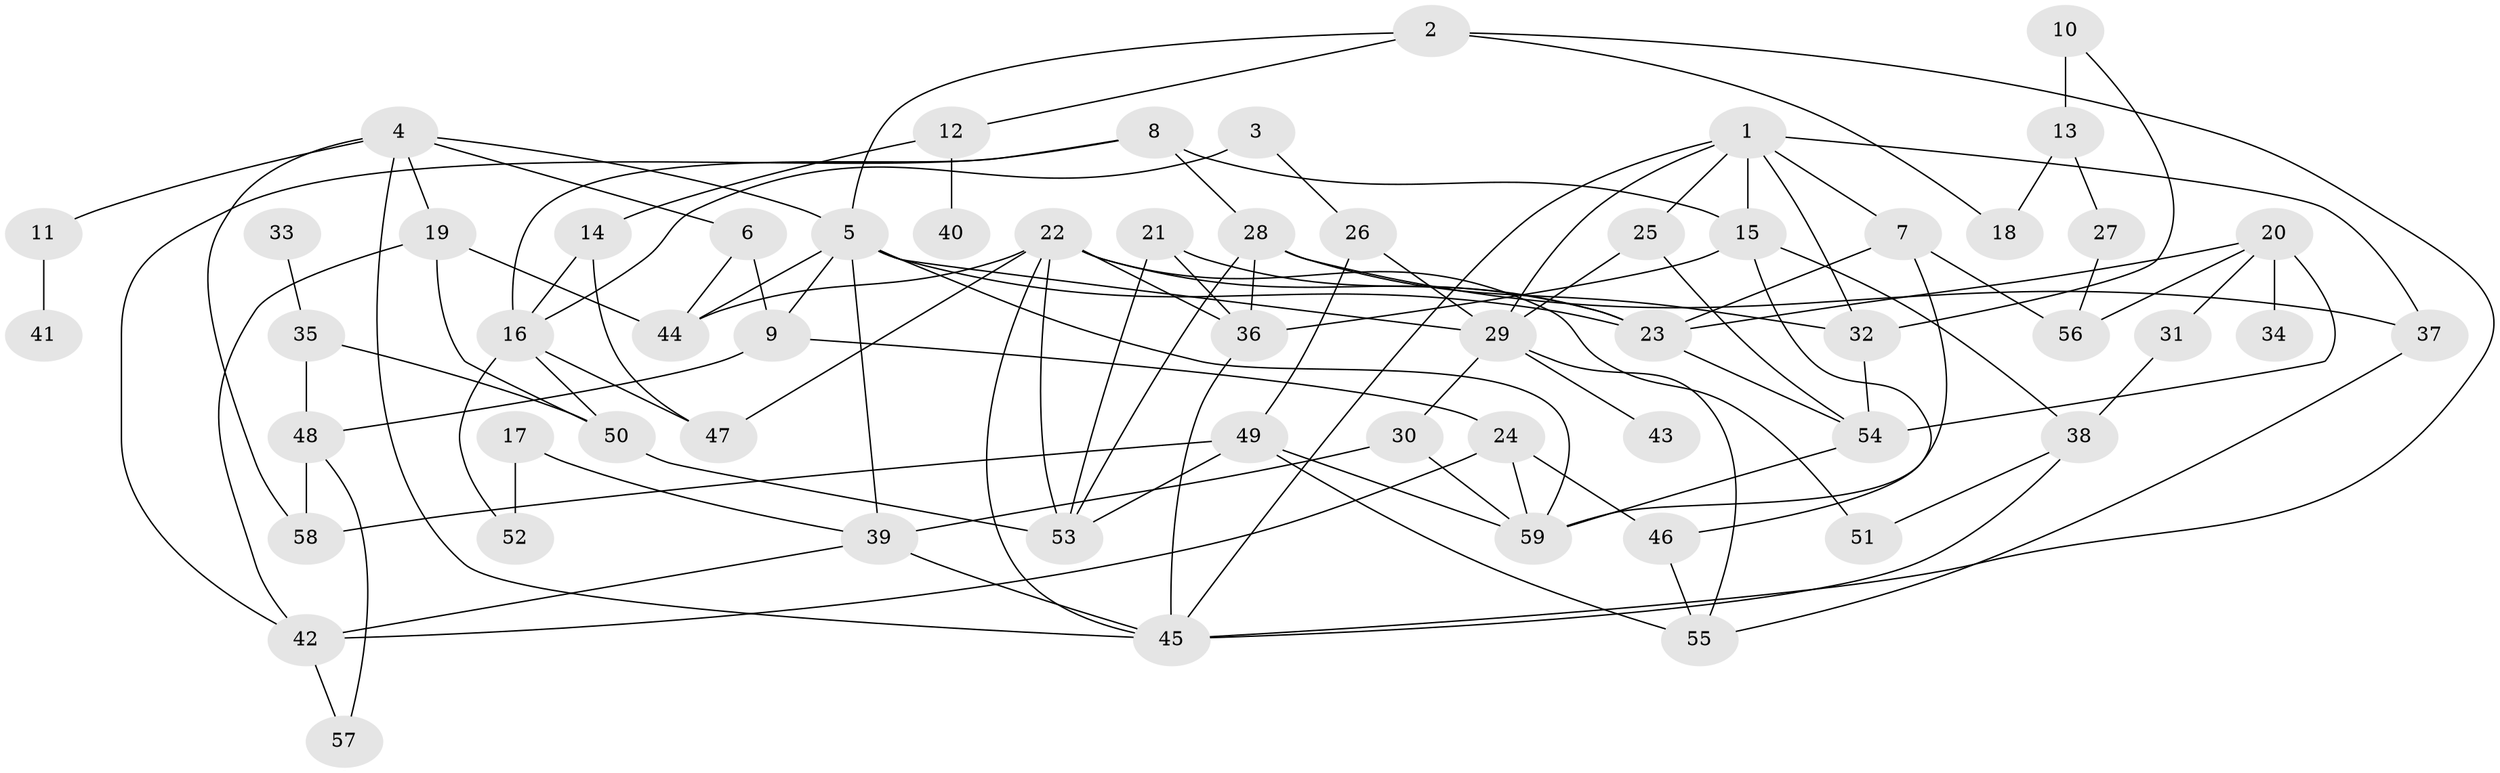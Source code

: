 // original degree distribution, {6: 0.0423728813559322, 5: 0.1271186440677966, 8: 0.00847457627118644, 4: 0.16101694915254236, 3: 0.17796610169491525, 1: 0.211864406779661, 7: 0.00847457627118644, 2: 0.2627118644067797}
// Generated by graph-tools (version 1.1) at 2025/35/03/04/25 23:35:59]
// undirected, 59 vertices, 110 edges
graph export_dot {
  node [color=gray90,style=filled];
  1;
  2;
  3;
  4;
  5;
  6;
  7;
  8;
  9;
  10;
  11;
  12;
  13;
  14;
  15;
  16;
  17;
  18;
  19;
  20;
  21;
  22;
  23;
  24;
  25;
  26;
  27;
  28;
  29;
  30;
  31;
  32;
  33;
  34;
  35;
  36;
  37;
  38;
  39;
  40;
  41;
  42;
  43;
  44;
  45;
  46;
  47;
  48;
  49;
  50;
  51;
  52;
  53;
  54;
  55;
  56;
  57;
  58;
  59;
  1 -- 7 [weight=1.0];
  1 -- 15 [weight=1.0];
  1 -- 25 [weight=1.0];
  1 -- 29 [weight=1.0];
  1 -- 32 [weight=1.0];
  1 -- 37 [weight=1.0];
  1 -- 45 [weight=1.0];
  2 -- 5 [weight=1.0];
  2 -- 12 [weight=1.0];
  2 -- 18 [weight=1.0];
  2 -- 45 [weight=1.0];
  3 -- 16 [weight=1.0];
  3 -- 26 [weight=1.0];
  4 -- 5 [weight=1.0];
  4 -- 6 [weight=1.0];
  4 -- 11 [weight=1.0];
  4 -- 19 [weight=1.0];
  4 -- 45 [weight=1.0];
  4 -- 58 [weight=1.0];
  5 -- 9 [weight=1.0];
  5 -- 23 [weight=1.0];
  5 -- 29 [weight=1.0];
  5 -- 39 [weight=1.0];
  5 -- 44 [weight=1.0];
  5 -- 59 [weight=1.0];
  6 -- 9 [weight=1.0];
  6 -- 44 [weight=1.0];
  7 -- 23 [weight=1.0];
  7 -- 56 [weight=2.0];
  7 -- 59 [weight=1.0];
  8 -- 15 [weight=1.0];
  8 -- 16 [weight=1.0];
  8 -- 28 [weight=1.0];
  8 -- 42 [weight=1.0];
  9 -- 24 [weight=1.0];
  9 -- 48 [weight=1.0];
  10 -- 13 [weight=2.0];
  10 -- 32 [weight=1.0];
  11 -- 41 [weight=1.0];
  12 -- 14 [weight=1.0];
  12 -- 40 [weight=1.0];
  13 -- 18 [weight=1.0];
  13 -- 27 [weight=1.0];
  14 -- 16 [weight=1.0];
  14 -- 47 [weight=1.0];
  15 -- 36 [weight=1.0];
  15 -- 38 [weight=1.0];
  15 -- 46 [weight=1.0];
  16 -- 47 [weight=1.0];
  16 -- 50 [weight=1.0];
  16 -- 52 [weight=1.0];
  17 -- 39 [weight=1.0];
  17 -- 52 [weight=1.0];
  19 -- 42 [weight=1.0];
  19 -- 44 [weight=1.0];
  19 -- 50 [weight=1.0];
  20 -- 23 [weight=1.0];
  20 -- 31 [weight=1.0];
  20 -- 34 [weight=1.0];
  20 -- 54 [weight=1.0];
  20 -- 56 [weight=1.0];
  21 -- 23 [weight=1.0];
  21 -- 36 [weight=1.0];
  21 -- 53 [weight=1.0];
  22 -- 23 [weight=1.0];
  22 -- 36 [weight=1.0];
  22 -- 44 [weight=2.0];
  22 -- 45 [weight=1.0];
  22 -- 47 [weight=1.0];
  22 -- 51 [weight=1.0];
  22 -- 53 [weight=1.0];
  23 -- 54 [weight=1.0];
  24 -- 42 [weight=1.0];
  24 -- 46 [weight=1.0];
  24 -- 59 [weight=1.0];
  25 -- 29 [weight=1.0];
  25 -- 54 [weight=1.0];
  26 -- 29 [weight=1.0];
  26 -- 49 [weight=1.0];
  27 -- 56 [weight=1.0];
  28 -- 32 [weight=1.0];
  28 -- 36 [weight=1.0];
  28 -- 37 [weight=1.0];
  28 -- 53 [weight=1.0];
  29 -- 30 [weight=1.0];
  29 -- 43 [weight=1.0];
  29 -- 55 [weight=1.0];
  30 -- 39 [weight=1.0];
  30 -- 59 [weight=1.0];
  31 -- 38 [weight=1.0];
  32 -- 54 [weight=1.0];
  33 -- 35 [weight=1.0];
  35 -- 48 [weight=1.0];
  35 -- 50 [weight=2.0];
  36 -- 45 [weight=1.0];
  37 -- 55 [weight=1.0];
  38 -- 45 [weight=1.0];
  38 -- 51 [weight=1.0];
  39 -- 42 [weight=1.0];
  39 -- 45 [weight=1.0];
  42 -- 57 [weight=1.0];
  46 -- 55 [weight=1.0];
  48 -- 57 [weight=1.0];
  48 -- 58 [weight=1.0];
  49 -- 53 [weight=1.0];
  49 -- 55 [weight=1.0];
  49 -- 58 [weight=1.0];
  49 -- 59 [weight=1.0];
  50 -- 53 [weight=1.0];
  54 -- 59 [weight=1.0];
}
